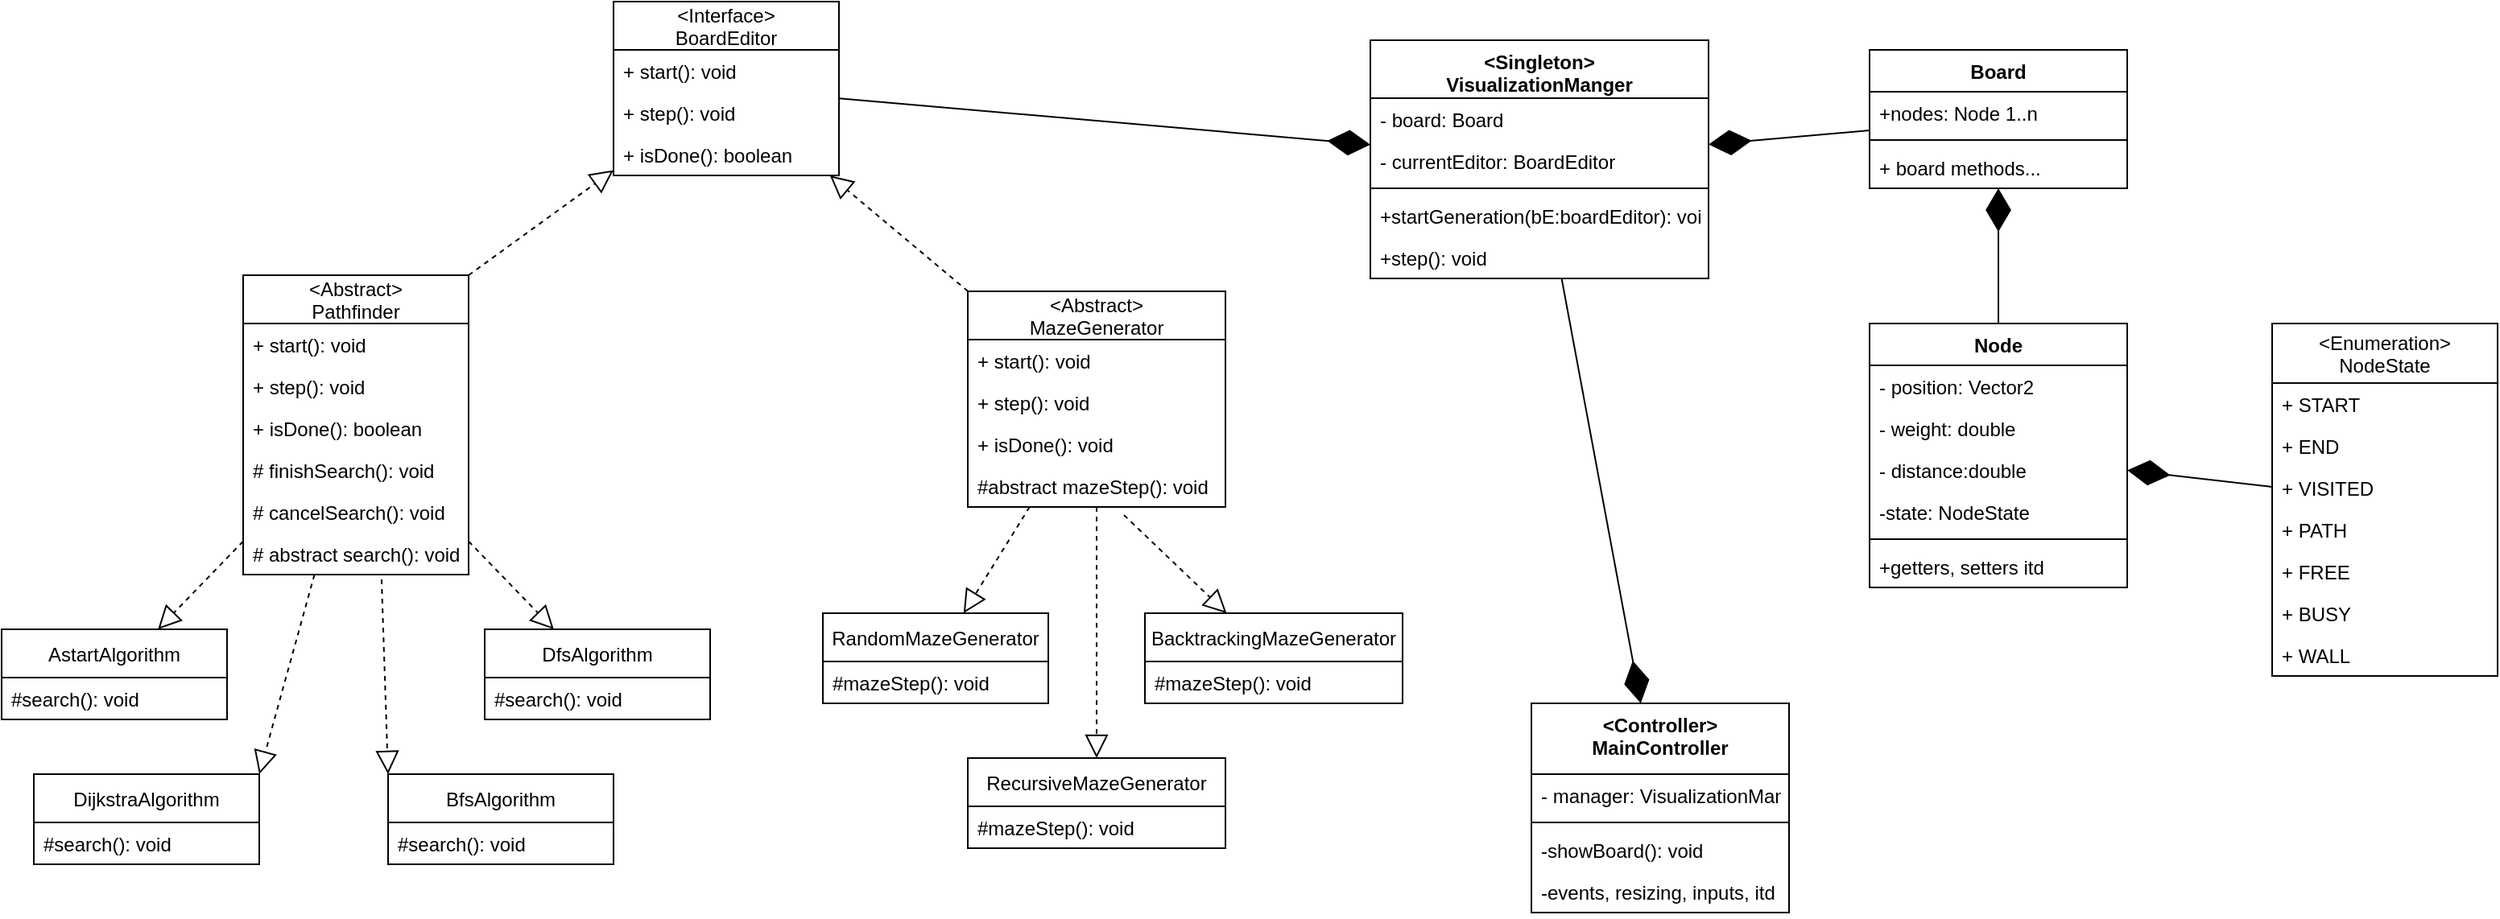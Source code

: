 <mxfile version="14.1.9" type="github">
  <diagram id="Gm6Hy6yaa58OBPsH1_0r" name="Page-1">
    <mxGraphModel dx="1483" dy="821" grid="1" gridSize="10" guides="1" tooltips="1" connect="1" arrows="1" fold="1" page="1" pageScale="1" pageWidth="827" pageHeight="1169" math="0" shadow="0">
      <root>
        <mxCell id="0" />
        <mxCell id="1" parent="0" />
        <mxCell id="QSlw-qcCWWi8ivHagHT_-1" value="&lt;Abstract&gt;&#xa;Pathfinder" style="swimlane;fontStyle=0;childLayout=stackLayout;horizontal=1;startSize=30;fillColor=none;horizontalStack=0;resizeParent=1;resizeParentMax=0;resizeLast=0;collapsible=1;marginBottom=0;direction=east;" vertex="1" parent="1">
          <mxGeometry x="160" y="190" width="140" height="186" as="geometry" />
        </mxCell>
        <mxCell id="QSlw-qcCWWi8ivHagHT_-2" value="+ start(): void" style="text;strokeColor=none;fillColor=none;align=left;verticalAlign=top;spacingLeft=4;spacingRight=4;overflow=hidden;rotatable=0;points=[[0,0.5],[1,0.5]];portConstraint=eastwest;" vertex="1" parent="QSlw-qcCWWi8ivHagHT_-1">
          <mxGeometry y="30" width="140" height="26" as="geometry" />
        </mxCell>
        <mxCell id="QSlw-qcCWWi8ivHagHT_-3" value="+ step(): void" style="text;strokeColor=none;fillColor=none;align=left;verticalAlign=top;spacingLeft=4;spacingRight=4;overflow=hidden;rotatable=0;points=[[0,0.5],[1,0.5]];portConstraint=eastwest;" vertex="1" parent="QSlw-qcCWWi8ivHagHT_-1">
          <mxGeometry y="56" width="140" height="26" as="geometry" />
        </mxCell>
        <mxCell id="QSlw-qcCWWi8ivHagHT_-13" value="+ isDone(): boolean" style="text;strokeColor=none;fillColor=none;align=left;verticalAlign=top;spacingLeft=4;spacingRight=4;overflow=hidden;rotatable=0;points=[[0,0.5],[1,0.5]];portConstraint=eastwest;" vertex="1" parent="QSlw-qcCWWi8ivHagHT_-1">
          <mxGeometry y="82" width="140" height="26" as="geometry" />
        </mxCell>
        <mxCell id="QSlw-qcCWWi8ivHagHT_-4" value="# finishSearch(): void" style="text;strokeColor=none;fillColor=none;align=left;verticalAlign=top;spacingLeft=4;spacingRight=4;overflow=hidden;rotatable=0;points=[[0,0.5],[1,0.5]];portConstraint=eastwest;fontStyle=0" vertex="1" parent="QSlw-qcCWWi8ivHagHT_-1">
          <mxGeometry y="108" width="140" height="26" as="geometry" />
        </mxCell>
        <mxCell id="QSlw-qcCWWi8ivHagHT_-5" value="# cancelSearch(): void" style="text;strokeColor=none;fillColor=none;align=left;verticalAlign=top;spacingLeft=4;spacingRight=4;overflow=hidden;rotatable=0;points=[[0,0.5],[1,0.5]];portConstraint=eastwest;fontStyle=0" vertex="1" parent="QSlw-qcCWWi8ivHagHT_-1">
          <mxGeometry y="134" width="140" height="26" as="geometry" />
        </mxCell>
        <mxCell id="QSlw-qcCWWi8ivHagHT_-6" value="# abstract search(): void" style="text;strokeColor=none;fillColor=none;align=left;verticalAlign=top;spacingLeft=4;spacingRight=4;overflow=hidden;rotatable=0;points=[[0,0.5],[1,0.5]];portConstraint=eastwest;fontStyle=0" vertex="1" parent="QSlw-qcCWWi8ivHagHT_-1">
          <mxGeometry y="160" width="140" height="26" as="geometry" />
        </mxCell>
        <mxCell id="QSlw-qcCWWi8ivHagHT_-7" value="&lt;Abstract&gt;&#xa;MazeGenerator" style="swimlane;fontStyle=0;childLayout=stackLayout;horizontal=1;startSize=30;fillColor=none;horizontalStack=0;resizeParent=1;resizeParentMax=0;resizeLast=0;collapsible=1;marginBottom=0;" vertex="1" parent="1">
          <mxGeometry x="610" y="200" width="160" height="134" as="geometry" />
        </mxCell>
        <mxCell id="QSlw-qcCWWi8ivHagHT_-8" value="+ start(): void" style="text;strokeColor=none;fillColor=none;align=left;verticalAlign=top;spacingLeft=4;spacingRight=4;overflow=hidden;rotatable=0;points=[[0,0.5],[1,0.5]];portConstraint=eastwest;" vertex="1" parent="QSlw-qcCWWi8ivHagHT_-7">
          <mxGeometry y="30" width="160" height="26" as="geometry" />
        </mxCell>
        <mxCell id="QSlw-qcCWWi8ivHagHT_-9" value="+ step(): void" style="text;strokeColor=none;fillColor=none;align=left;verticalAlign=top;spacingLeft=4;spacingRight=4;overflow=hidden;rotatable=0;points=[[0,0.5],[1,0.5]];portConstraint=eastwest;" vertex="1" parent="QSlw-qcCWWi8ivHagHT_-7">
          <mxGeometry y="56" width="160" height="26" as="geometry" />
        </mxCell>
        <mxCell id="QSlw-qcCWWi8ivHagHT_-14" value="+ isDone(): void" style="text;strokeColor=none;fillColor=none;align=left;verticalAlign=top;spacingLeft=4;spacingRight=4;overflow=hidden;rotatable=0;points=[[0,0.5],[1,0.5]];portConstraint=eastwest;" vertex="1" parent="QSlw-qcCWWi8ivHagHT_-7">
          <mxGeometry y="82" width="160" height="26" as="geometry" />
        </mxCell>
        <mxCell id="QSlw-qcCWWi8ivHagHT_-36" value="#abstract mazeStep(): void" style="text;strokeColor=none;fillColor=none;align=left;verticalAlign=top;spacingLeft=4;spacingRight=4;overflow=hidden;rotatable=0;points=[[0,0.5],[1,0.5]];portConstraint=eastwest;fontStyle=0" vertex="1" parent="QSlw-qcCWWi8ivHagHT_-7">
          <mxGeometry y="108" width="160" height="26" as="geometry" />
        </mxCell>
        <mxCell id="QSlw-qcCWWi8ivHagHT_-15" value="&lt;Interface&gt;&#xa;BoardEditor" style="swimlane;fontStyle=0;childLayout=stackLayout;horizontal=1;startSize=30;fillColor=none;horizontalStack=0;resizeParent=1;resizeParentMax=0;resizeLast=0;collapsible=1;marginBottom=0;" vertex="1" parent="1">
          <mxGeometry x="390" y="20" width="140" height="108" as="geometry" />
        </mxCell>
        <mxCell id="QSlw-qcCWWi8ivHagHT_-16" value="+ start(): void" style="text;strokeColor=none;fillColor=none;align=left;verticalAlign=top;spacingLeft=4;spacingRight=4;overflow=hidden;rotatable=0;points=[[0,0.5],[1,0.5]];portConstraint=eastwest;" vertex="1" parent="QSlw-qcCWWi8ivHagHT_-15">
          <mxGeometry y="30" width="140" height="26" as="geometry" />
        </mxCell>
        <mxCell id="QSlw-qcCWWi8ivHagHT_-17" value="+ step(): void" style="text;strokeColor=none;fillColor=none;align=left;verticalAlign=top;spacingLeft=4;spacingRight=4;overflow=hidden;rotatable=0;points=[[0,0.5],[1,0.5]];portConstraint=eastwest;" vertex="1" parent="QSlw-qcCWWi8ivHagHT_-15">
          <mxGeometry y="56" width="140" height="26" as="geometry" />
        </mxCell>
        <mxCell id="QSlw-qcCWWi8ivHagHT_-18" value="+ isDone(): boolean" style="text;strokeColor=none;fillColor=none;align=left;verticalAlign=top;spacingLeft=4;spacingRight=4;overflow=hidden;rotatable=0;points=[[0,0.5],[1,0.5]];portConstraint=eastwest;" vertex="1" parent="QSlw-qcCWWi8ivHagHT_-15">
          <mxGeometry y="82" width="140" height="26" as="geometry" />
        </mxCell>
        <mxCell id="QSlw-qcCWWi8ivHagHT_-24" value="AstartAlgorithm" style="swimlane;fontStyle=0;childLayout=stackLayout;horizontal=1;startSize=30;fillColor=none;horizontalStack=0;resizeParent=1;resizeParentMax=0;resizeLast=0;collapsible=1;marginBottom=0;" vertex="1" parent="1">
          <mxGeometry x="10" y="410" width="140" height="56" as="geometry" />
        </mxCell>
        <mxCell id="QSlw-qcCWWi8ivHagHT_-25" value="#search(): void" style="text;strokeColor=none;fillColor=none;align=left;verticalAlign=top;spacingLeft=4;spacingRight=4;overflow=hidden;rotatable=0;points=[[0,0.5],[1,0.5]];portConstraint=eastwest;" vertex="1" parent="QSlw-qcCWWi8ivHagHT_-24">
          <mxGeometry y="30" width="140" height="26" as="geometry" />
        </mxCell>
        <mxCell id="QSlw-qcCWWi8ivHagHT_-28" value="DfsAlgorithm" style="swimlane;fontStyle=0;childLayout=stackLayout;horizontal=1;startSize=30;fillColor=none;horizontalStack=0;resizeParent=1;resizeParentMax=0;resizeLast=0;collapsible=1;marginBottom=0;" vertex="1" parent="1">
          <mxGeometry x="310" y="410" width="140" height="56" as="geometry" />
        </mxCell>
        <mxCell id="QSlw-qcCWWi8ivHagHT_-29" value="#search(): void" style="text;strokeColor=none;fillColor=none;align=left;verticalAlign=top;spacingLeft=4;spacingRight=4;overflow=hidden;rotatable=0;points=[[0,0.5],[1,0.5]];portConstraint=eastwest;" vertex="1" parent="QSlw-qcCWWi8ivHagHT_-28">
          <mxGeometry y="30" width="140" height="26" as="geometry" />
        </mxCell>
        <mxCell id="QSlw-qcCWWi8ivHagHT_-30" value="BfsAlgorithm" style="swimlane;fontStyle=0;childLayout=stackLayout;horizontal=1;startSize=30;fillColor=none;horizontalStack=0;resizeParent=1;resizeParentMax=0;resizeLast=0;collapsible=1;marginBottom=0;" vertex="1" parent="1">
          <mxGeometry x="250" y="500" width="140" height="56" as="geometry" />
        </mxCell>
        <mxCell id="QSlw-qcCWWi8ivHagHT_-31" value="#search(): void" style="text;strokeColor=none;fillColor=none;align=left;verticalAlign=top;spacingLeft=4;spacingRight=4;overflow=hidden;rotatable=0;points=[[0,0.5],[1,0.5]];portConstraint=eastwest;" vertex="1" parent="QSlw-qcCWWi8ivHagHT_-30">
          <mxGeometry y="30" width="140" height="26" as="geometry" />
        </mxCell>
        <mxCell id="QSlw-qcCWWi8ivHagHT_-32" value="DijkstraAlgorithm" style="swimlane;fontStyle=0;childLayout=stackLayout;horizontal=1;startSize=30;fillColor=none;horizontalStack=0;resizeParent=1;resizeParentMax=0;resizeLast=0;collapsible=1;marginBottom=0;" vertex="1" parent="1">
          <mxGeometry x="30" y="500" width="140" height="56" as="geometry" />
        </mxCell>
        <mxCell id="QSlw-qcCWWi8ivHagHT_-33" value="#search(): void" style="text;strokeColor=none;fillColor=none;align=left;verticalAlign=top;spacingLeft=4;spacingRight=4;overflow=hidden;rotatable=0;points=[[0,0.5],[1,0.5]];portConstraint=eastwest;" vertex="1" parent="QSlw-qcCWWi8ivHagHT_-32">
          <mxGeometry y="30" width="140" height="26" as="geometry" />
        </mxCell>
        <mxCell id="QSlw-qcCWWi8ivHagHT_-34" value="RandomMazeGenerator" style="swimlane;fontStyle=0;childLayout=stackLayout;horizontal=1;startSize=30;fillColor=none;horizontalStack=0;resizeParent=1;resizeParentMax=0;resizeLast=0;collapsible=1;marginBottom=0;" vertex="1" parent="1">
          <mxGeometry x="520" y="400" width="140" height="56" as="geometry" />
        </mxCell>
        <mxCell id="QSlw-qcCWWi8ivHagHT_-35" value="#mazeStep(): void" style="text;strokeColor=none;fillColor=none;align=left;verticalAlign=top;spacingLeft=4;spacingRight=4;overflow=hidden;rotatable=0;points=[[0,0.5],[1,0.5]];portConstraint=eastwest;" vertex="1" parent="QSlw-qcCWWi8ivHagHT_-34">
          <mxGeometry y="30" width="140" height="26" as="geometry" />
        </mxCell>
        <mxCell id="QSlw-qcCWWi8ivHagHT_-37" value="BacktrackingMazeGenerator" style="swimlane;fontStyle=0;childLayout=stackLayout;horizontal=1;startSize=30;fillColor=none;horizontalStack=0;resizeParent=1;resizeParentMax=0;resizeLast=0;collapsible=1;marginBottom=0;" vertex="1" parent="1">
          <mxGeometry x="720" y="400" width="160" height="56" as="geometry" />
        </mxCell>
        <mxCell id="QSlw-qcCWWi8ivHagHT_-38" value="#mazeStep(): void" style="text;strokeColor=none;fillColor=none;align=left;verticalAlign=top;spacingLeft=4;spacingRight=4;overflow=hidden;rotatable=0;points=[[0,0.5],[1,0.5]];portConstraint=eastwest;" vertex="1" parent="QSlw-qcCWWi8ivHagHT_-37">
          <mxGeometry y="30" width="160" height="26" as="geometry" />
        </mxCell>
        <mxCell id="QSlw-qcCWWi8ivHagHT_-39" value="RecursiveMazeGenerator" style="swimlane;fontStyle=0;childLayout=stackLayout;horizontal=1;startSize=30;fillColor=none;horizontalStack=0;resizeParent=1;resizeParentMax=0;resizeLast=0;collapsible=1;marginBottom=0;" vertex="1" parent="1">
          <mxGeometry x="610" y="490" width="160" height="56" as="geometry" />
        </mxCell>
        <mxCell id="QSlw-qcCWWi8ivHagHT_-40" value="#mazeStep(): void" style="text;strokeColor=none;fillColor=none;align=left;verticalAlign=top;spacingLeft=4;spacingRight=4;overflow=hidden;rotatable=0;points=[[0,0.5],[1,0.5]];portConstraint=eastwest;" vertex="1" parent="QSlw-qcCWWi8ivHagHT_-39">
          <mxGeometry y="30" width="160" height="26" as="geometry" />
        </mxCell>
        <mxCell id="QSlw-qcCWWi8ivHagHT_-41" value="" style="endArrow=block;dashed=1;endFill=0;endSize=12;html=1;exitX=1;exitY=0;exitDx=0;exitDy=0;" edge="1" parent="1" source="QSlw-qcCWWi8ivHagHT_-1" target="QSlw-qcCWWi8ivHagHT_-15">
          <mxGeometry width="160" relative="1" as="geometry">
            <mxPoint x="390" y="170" as="sourcePoint" />
            <mxPoint x="410" y="210" as="targetPoint" />
          </mxGeometry>
        </mxCell>
        <mxCell id="QSlw-qcCWWi8ivHagHT_-42" value="" style="endArrow=block;dashed=1;endFill=0;endSize=12;html=1;" edge="1" parent="1" source="QSlw-qcCWWi8ivHagHT_-7" target="QSlw-qcCWWi8ivHagHT_-15">
          <mxGeometry width="160" relative="1" as="geometry">
            <mxPoint x="343.014" y="108" as="sourcePoint" />
            <mxPoint x="530" y="220" as="targetPoint" />
            <Array as="points" />
          </mxGeometry>
        </mxCell>
        <mxCell id="QSlw-qcCWWi8ivHagHT_-44" value="" style="endArrow=block;dashed=1;endFill=0;endSize=12;html=1;" edge="1" parent="1" source="QSlw-qcCWWi8ivHagHT_-1" target="QSlw-qcCWWi8ivHagHT_-28">
          <mxGeometry width="160" relative="1" as="geometry">
            <mxPoint x="185" y="475.25" as="sourcePoint" />
            <mxPoint x="275" y="410" as="targetPoint" />
          </mxGeometry>
        </mxCell>
        <mxCell id="QSlw-qcCWWi8ivHagHT_-45" value="" style="endArrow=block;dashed=1;endFill=0;endSize=12;html=1;" edge="1" parent="1" source="QSlw-qcCWWi8ivHagHT_-1" target="QSlw-qcCWWi8ivHagHT_-24">
          <mxGeometry width="160" relative="1" as="geometry">
            <mxPoint x="300" y="355.333" as="sourcePoint" />
            <mxPoint x="352.903" y="410" as="targetPoint" />
          </mxGeometry>
        </mxCell>
        <mxCell id="QSlw-qcCWWi8ivHagHT_-46" value="" style="endArrow=block;dashed=1;endFill=0;endSize=12;html=1;entryX=1;entryY=0;entryDx=0;entryDy=0;" edge="1" parent="1" source="QSlw-qcCWWi8ivHagHT_-1" target="QSlw-qcCWWi8ivHagHT_-32">
          <mxGeometry width="160" relative="1" as="geometry">
            <mxPoint x="160" y="355.333" as="sourcePoint" />
            <mxPoint x="107.097" y="410" as="targetPoint" />
          </mxGeometry>
        </mxCell>
        <mxCell id="QSlw-qcCWWi8ivHagHT_-48" value="" style="endArrow=block;dashed=1;endFill=0;endSize=12;html=1;entryX=0;entryY=0;entryDx=0;entryDy=0;exitX=0.614;exitY=1.115;exitDx=0;exitDy=0;exitPerimeter=0;" edge="1" parent="1" source="QSlw-qcCWWi8ivHagHT_-6" target="QSlw-qcCWWi8ivHagHT_-30">
          <mxGeometry width="160" relative="1" as="geometry">
            <mxPoint x="204.286" y="376" as="sourcePoint" />
            <mxPoint x="170" y="500" as="targetPoint" />
          </mxGeometry>
        </mxCell>
        <mxCell id="QSlw-qcCWWi8ivHagHT_-49" value="" style="endArrow=block;dashed=1;endFill=0;endSize=12;html=1;exitX=0.606;exitY=1.192;exitDx=0;exitDy=0;exitPerimeter=0;" edge="1" parent="1" source="QSlw-qcCWWi8ivHagHT_-36" target="QSlw-qcCWWi8ivHagHT_-37">
          <mxGeometry width="160" relative="1" as="geometry">
            <mxPoint x="720" y="334.003" as="sourcePoint" />
            <mxPoint x="772.903" y="388.67" as="targetPoint" />
          </mxGeometry>
        </mxCell>
        <mxCell id="QSlw-qcCWWi8ivHagHT_-50" value="" style="endArrow=block;dashed=1;endFill=0;endSize=12;html=1;" edge="1" parent="1" source="QSlw-qcCWWi8ivHagHT_-7" target="QSlw-qcCWWi8ivHagHT_-34">
          <mxGeometry width="160" relative="1" as="geometry">
            <mxPoint x="640" y="338.992" as="sourcePoint" />
            <mxPoint x="703.772" y="400" as="targetPoint" />
          </mxGeometry>
        </mxCell>
        <mxCell id="QSlw-qcCWWi8ivHagHT_-51" value="" style="endArrow=block;dashed=1;endFill=0;endSize=12;html=1;" edge="1" parent="1" source="QSlw-qcCWWi8ivHagHT_-7" target="QSlw-qcCWWi8ivHagHT_-39">
          <mxGeometry width="160" relative="1" as="geometry">
            <mxPoint x="648.385" y="334" as="sourcePoint" />
            <mxPoint x="607.391" y="400" as="targetPoint" />
          </mxGeometry>
        </mxCell>
        <mxCell id="QSlw-qcCWWi8ivHagHT_-57" value="Board" style="swimlane;fontStyle=1;align=center;verticalAlign=top;childLayout=stackLayout;horizontal=1;startSize=26;horizontalStack=0;resizeParent=1;resizeParentMax=0;resizeLast=0;collapsible=1;marginBottom=0;" vertex="1" parent="1">
          <mxGeometry x="1170" y="50" width="160" height="86" as="geometry" />
        </mxCell>
        <mxCell id="QSlw-qcCWWi8ivHagHT_-58" value="+nodes: Node 1..n" style="text;strokeColor=none;fillColor=none;align=left;verticalAlign=top;spacingLeft=4;spacingRight=4;overflow=hidden;rotatable=0;points=[[0,0.5],[1,0.5]];portConstraint=eastwest;" vertex="1" parent="QSlw-qcCWWi8ivHagHT_-57">
          <mxGeometry y="26" width="160" height="26" as="geometry" />
        </mxCell>
        <mxCell id="QSlw-qcCWWi8ivHagHT_-59" value="" style="line;strokeWidth=1;fillColor=none;align=left;verticalAlign=middle;spacingTop=-1;spacingLeft=3;spacingRight=3;rotatable=0;labelPosition=right;points=[];portConstraint=eastwest;" vertex="1" parent="QSlw-qcCWWi8ivHagHT_-57">
          <mxGeometry y="52" width="160" height="8" as="geometry" />
        </mxCell>
        <mxCell id="QSlw-qcCWWi8ivHagHT_-60" value="+ board methods..." style="text;strokeColor=none;fillColor=none;align=left;verticalAlign=top;spacingLeft=4;spacingRight=4;overflow=hidden;rotatable=0;points=[[0,0.5],[1,0.5]];portConstraint=eastwest;" vertex="1" parent="QSlw-qcCWWi8ivHagHT_-57">
          <mxGeometry y="60" width="160" height="26" as="geometry" />
        </mxCell>
        <mxCell id="QSlw-qcCWWi8ivHagHT_-66" value="&lt;Singleton&gt;&#xa;VisualizationManger" style="swimlane;fontStyle=1;align=center;verticalAlign=top;childLayout=stackLayout;horizontal=1;startSize=36;horizontalStack=0;resizeParent=1;resizeParentMax=0;resizeLast=0;collapsible=1;marginBottom=0;" vertex="1" parent="1">
          <mxGeometry x="860" y="44" width="210" height="148" as="geometry" />
        </mxCell>
        <mxCell id="QSlw-qcCWWi8ivHagHT_-67" value="- board: Board" style="text;strokeColor=none;fillColor=none;align=left;verticalAlign=top;spacingLeft=4;spacingRight=4;overflow=hidden;rotatable=0;points=[[0,0.5],[1,0.5]];portConstraint=eastwest;" vertex="1" parent="QSlw-qcCWWi8ivHagHT_-66">
          <mxGeometry y="36" width="210" height="26" as="geometry" />
        </mxCell>
        <mxCell id="QSlw-qcCWWi8ivHagHT_-70" value="- currentEditor: BoardEditor" style="text;strokeColor=none;fillColor=none;align=left;verticalAlign=top;spacingLeft=4;spacingRight=4;overflow=hidden;rotatable=0;points=[[0,0.5],[1,0.5]];portConstraint=eastwest;" vertex="1" parent="QSlw-qcCWWi8ivHagHT_-66">
          <mxGeometry y="62" width="210" height="26" as="geometry" />
        </mxCell>
        <mxCell id="QSlw-qcCWWi8ivHagHT_-68" value="" style="line;strokeWidth=1;fillColor=none;align=left;verticalAlign=middle;spacingTop=-1;spacingLeft=3;spacingRight=3;rotatable=0;labelPosition=right;points=[];portConstraint=eastwest;" vertex="1" parent="QSlw-qcCWWi8ivHagHT_-66">
          <mxGeometry y="88" width="210" height="8" as="geometry" />
        </mxCell>
        <mxCell id="QSlw-qcCWWi8ivHagHT_-69" value="+startGeneration(bE:boardEditor): void" style="text;strokeColor=none;fillColor=none;align=left;verticalAlign=top;spacingLeft=4;spacingRight=4;overflow=hidden;rotatable=0;points=[[0,0.5],[1,0.5]];portConstraint=eastwest;" vertex="1" parent="QSlw-qcCWWi8ivHagHT_-66">
          <mxGeometry y="96" width="210" height="26" as="geometry" />
        </mxCell>
        <mxCell id="QSlw-qcCWWi8ivHagHT_-71" value="+step(): void" style="text;strokeColor=none;fillColor=none;align=left;verticalAlign=top;spacingLeft=4;spacingRight=4;overflow=hidden;rotatable=0;points=[[0,0.5],[1,0.5]];portConstraint=eastwest;" vertex="1" parent="QSlw-qcCWWi8ivHagHT_-66">
          <mxGeometry y="122" width="210" height="26" as="geometry" />
        </mxCell>
        <mxCell id="QSlw-qcCWWi8ivHagHT_-72" value="" style="endArrow=diamondThin;endFill=1;endSize=24;html=1;" edge="1" parent="1" source="QSlw-qcCWWi8ivHagHT_-57" target="QSlw-qcCWWi8ivHagHT_-66">
          <mxGeometry width="160" relative="1" as="geometry">
            <mxPoint x="630" y="70" as="sourcePoint" />
            <mxPoint x="790" y="70" as="targetPoint" />
          </mxGeometry>
        </mxCell>
        <mxCell id="QSlw-qcCWWi8ivHagHT_-73" value="" style="endArrow=diamondThin;endFill=1;endSize=24;html=1;" edge="1" parent="1" source="QSlw-qcCWWi8ivHagHT_-15" target="QSlw-qcCWWi8ivHagHT_-66">
          <mxGeometry width="160" relative="1" as="geometry">
            <mxPoint x="731" y="93.537" as="sourcePoint" />
            <mxPoint x="640" y="100.461" as="targetPoint" />
          </mxGeometry>
        </mxCell>
        <mxCell id="QSlw-qcCWWi8ivHagHT_-74" value="Node" style="swimlane;fontStyle=1;align=center;verticalAlign=top;childLayout=stackLayout;horizontal=1;startSize=26;horizontalStack=0;resizeParent=1;resizeParentMax=0;resizeLast=0;collapsible=1;marginBottom=0;" vertex="1" parent="1">
          <mxGeometry x="1170" y="220" width="160" height="164" as="geometry" />
        </mxCell>
        <mxCell id="QSlw-qcCWWi8ivHagHT_-75" value="- position: Vector2" style="text;strokeColor=none;fillColor=none;align=left;verticalAlign=top;spacingLeft=4;spacingRight=4;overflow=hidden;rotatable=0;points=[[0,0.5],[1,0.5]];portConstraint=eastwest;" vertex="1" parent="QSlw-qcCWWi8ivHagHT_-74">
          <mxGeometry y="26" width="160" height="26" as="geometry" />
        </mxCell>
        <mxCell id="QSlw-qcCWWi8ivHagHT_-78" value="- weight: double" style="text;strokeColor=none;fillColor=none;align=left;verticalAlign=top;spacingLeft=4;spacingRight=4;overflow=hidden;rotatable=0;points=[[0,0.5],[1,0.5]];portConstraint=eastwest;" vertex="1" parent="QSlw-qcCWWi8ivHagHT_-74">
          <mxGeometry y="52" width="160" height="26" as="geometry" />
        </mxCell>
        <mxCell id="QSlw-qcCWWi8ivHagHT_-79" value="- distance:double" style="text;strokeColor=none;fillColor=none;align=left;verticalAlign=top;spacingLeft=4;spacingRight=4;overflow=hidden;rotatable=0;points=[[0,0.5],[1,0.5]];portConstraint=eastwest;" vertex="1" parent="QSlw-qcCWWi8ivHagHT_-74">
          <mxGeometry y="78" width="160" height="26" as="geometry" />
        </mxCell>
        <mxCell id="QSlw-qcCWWi8ivHagHT_-80" value="-state: NodeState" style="text;strokeColor=none;fillColor=none;align=left;verticalAlign=top;spacingLeft=4;spacingRight=4;overflow=hidden;rotatable=0;points=[[0,0.5],[1,0.5]];portConstraint=eastwest;" vertex="1" parent="QSlw-qcCWWi8ivHagHT_-74">
          <mxGeometry y="104" width="160" height="26" as="geometry" />
        </mxCell>
        <mxCell id="QSlw-qcCWWi8ivHagHT_-76" value="" style="line;strokeWidth=1;fillColor=none;align=left;verticalAlign=middle;spacingTop=-1;spacingLeft=3;spacingRight=3;rotatable=0;labelPosition=right;points=[];portConstraint=eastwest;" vertex="1" parent="QSlw-qcCWWi8ivHagHT_-74">
          <mxGeometry y="130" width="160" height="8" as="geometry" />
        </mxCell>
        <mxCell id="QSlw-qcCWWi8ivHagHT_-77" value="+getters, setters itd" style="text;strokeColor=none;fillColor=none;align=left;verticalAlign=top;spacingLeft=4;spacingRight=4;overflow=hidden;rotatable=0;points=[[0,0.5],[1,0.5]];portConstraint=eastwest;" vertex="1" parent="QSlw-qcCWWi8ivHagHT_-74">
          <mxGeometry y="138" width="160" height="26" as="geometry" />
        </mxCell>
        <mxCell id="QSlw-qcCWWi8ivHagHT_-81" value="" style="endArrow=diamondThin;endFill=1;endSize=24;html=1;" edge="1" parent="1" source="QSlw-qcCWWi8ivHagHT_-74" target="QSlw-qcCWWi8ivHagHT_-57">
          <mxGeometry width="160" relative="1" as="geometry">
            <mxPoint x="1160" y="189.998" as="sourcePoint" />
            <mxPoint x="1060" y="198.769" as="targetPoint" />
          </mxGeometry>
        </mxCell>
        <mxCell id="QSlw-qcCWWi8ivHagHT_-82" value="&lt;Enumeration&gt;&#xa;NodeState" style="swimlane;fontStyle=0;childLayout=stackLayout;horizontal=1;startSize=37;fillColor=none;horizontalStack=0;resizeParent=1;resizeParentMax=0;resizeLast=0;collapsible=1;marginBottom=0;" vertex="1" parent="1">
          <mxGeometry x="1420" y="220" width="140" height="219" as="geometry" />
        </mxCell>
        <mxCell id="QSlw-qcCWWi8ivHagHT_-83" value="+ START" style="text;strokeColor=none;fillColor=none;align=left;verticalAlign=top;spacingLeft=4;spacingRight=4;overflow=hidden;rotatable=0;points=[[0,0.5],[1,0.5]];portConstraint=eastwest;" vertex="1" parent="QSlw-qcCWWi8ivHagHT_-82">
          <mxGeometry y="37" width="140" height="26" as="geometry" />
        </mxCell>
        <mxCell id="QSlw-qcCWWi8ivHagHT_-88" value="+ END" style="text;strokeColor=none;fillColor=none;align=left;verticalAlign=top;spacingLeft=4;spacingRight=4;overflow=hidden;rotatable=0;points=[[0,0.5],[1,0.5]];portConstraint=eastwest;" vertex="1" parent="QSlw-qcCWWi8ivHagHT_-82">
          <mxGeometry y="63" width="140" height="26" as="geometry" />
        </mxCell>
        <mxCell id="QSlw-qcCWWi8ivHagHT_-89" value="+ VISITED" style="text;strokeColor=none;fillColor=none;align=left;verticalAlign=top;spacingLeft=4;spacingRight=4;overflow=hidden;rotatable=0;points=[[0,0.5],[1,0.5]];portConstraint=eastwest;" vertex="1" parent="QSlw-qcCWWi8ivHagHT_-82">
          <mxGeometry y="89" width="140" height="26" as="geometry" />
        </mxCell>
        <mxCell id="QSlw-qcCWWi8ivHagHT_-92" value="+ PATH" style="text;strokeColor=none;fillColor=none;align=left;verticalAlign=top;spacingLeft=4;spacingRight=4;overflow=hidden;rotatable=0;points=[[0,0.5],[1,0.5]];portConstraint=eastwest;" vertex="1" parent="QSlw-qcCWWi8ivHagHT_-82">
          <mxGeometry y="115" width="140" height="26" as="geometry" />
        </mxCell>
        <mxCell id="QSlw-qcCWWi8ivHagHT_-91" value="+ FREE" style="text;strokeColor=none;fillColor=none;align=left;verticalAlign=top;spacingLeft=4;spacingRight=4;overflow=hidden;rotatable=0;points=[[0,0.5],[1,0.5]];portConstraint=eastwest;" vertex="1" parent="QSlw-qcCWWi8ivHagHT_-82">
          <mxGeometry y="141" width="140" height="26" as="geometry" />
        </mxCell>
        <mxCell id="QSlw-qcCWWi8ivHagHT_-90" value="+ BUSY" style="text;strokeColor=none;fillColor=none;align=left;verticalAlign=top;spacingLeft=4;spacingRight=4;overflow=hidden;rotatable=0;points=[[0,0.5],[1,0.5]];portConstraint=eastwest;" vertex="1" parent="QSlw-qcCWWi8ivHagHT_-82">
          <mxGeometry y="167" width="140" height="26" as="geometry" />
        </mxCell>
        <mxCell id="QSlw-qcCWWi8ivHagHT_-93" value="+ WALL" style="text;strokeColor=none;fillColor=none;align=left;verticalAlign=top;spacingLeft=4;spacingRight=4;overflow=hidden;rotatable=0;points=[[0,0.5],[1,0.5]];portConstraint=eastwest;" vertex="1" parent="QSlw-qcCWWi8ivHagHT_-82">
          <mxGeometry y="193" width="140" height="26" as="geometry" />
        </mxCell>
        <mxCell id="QSlw-qcCWWi8ivHagHT_-94" value="" style="endArrow=diamondThin;endFill=1;endSize=24;html=1;" edge="1" parent="1" source="QSlw-qcCWWi8ivHagHT_-82" target="QSlw-qcCWWi8ivHagHT_-74">
          <mxGeometry width="160" relative="1" as="geometry">
            <mxPoint x="1380" y="254" as="sourcePoint" />
            <mxPoint x="1380" y="170" as="targetPoint" />
          </mxGeometry>
        </mxCell>
        <mxCell id="QSlw-qcCWWi8ivHagHT_-95" value="&lt;Controller&gt;&#xa;MainController&#xa;" style="swimlane;fontStyle=1;align=center;verticalAlign=top;childLayout=stackLayout;horizontal=1;startSize=44;horizontalStack=0;resizeParent=1;resizeParentMax=0;resizeLast=0;collapsible=1;marginBottom=0;" vertex="1" parent="1">
          <mxGeometry x="960" y="456" width="160" height="130" as="geometry" />
        </mxCell>
        <mxCell id="QSlw-qcCWWi8ivHagHT_-96" value="- manager: VisualizationManager" style="text;strokeColor=none;fillColor=none;align=left;verticalAlign=top;spacingLeft=4;spacingRight=4;overflow=hidden;rotatable=0;points=[[0,0.5],[1,0.5]];portConstraint=eastwest;" vertex="1" parent="QSlw-qcCWWi8ivHagHT_-95">
          <mxGeometry y="44" width="160" height="26" as="geometry" />
        </mxCell>
        <mxCell id="QSlw-qcCWWi8ivHagHT_-97" value="" style="line;strokeWidth=1;fillColor=none;align=left;verticalAlign=middle;spacingTop=-1;spacingLeft=3;spacingRight=3;rotatable=0;labelPosition=right;points=[];portConstraint=eastwest;" vertex="1" parent="QSlw-qcCWWi8ivHagHT_-95">
          <mxGeometry y="70" width="160" height="8" as="geometry" />
        </mxCell>
        <mxCell id="QSlw-qcCWWi8ivHagHT_-98" value="-showBoard(): void" style="text;strokeColor=none;fillColor=none;align=left;verticalAlign=top;spacingLeft=4;spacingRight=4;overflow=hidden;rotatable=0;points=[[0,0.5],[1,0.5]];portConstraint=eastwest;" vertex="1" parent="QSlw-qcCWWi8ivHagHT_-95">
          <mxGeometry y="78" width="160" height="26" as="geometry" />
        </mxCell>
        <mxCell id="QSlw-qcCWWi8ivHagHT_-99" value="-events, resizing, inputs, itd" style="text;strokeColor=none;fillColor=none;align=left;verticalAlign=top;spacingLeft=4;spacingRight=4;overflow=hidden;rotatable=0;points=[[0,0.5],[1,0.5]];portConstraint=eastwest;" vertex="1" parent="QSlw-qcCWWi8ivHagHT_-95">
          <mxGeometry y="104" width="160" height="26" as="geometry" />
        </mxCell>
        <mxCell id="QSlw-qcCWWi8ivHagHT_-100" value="" style="endArrow=diamondThin;endFill=1;endSize=24;html=1;" edge="1" parent="1" source="QSlw-qcCWWi8ivHagHT_-66" target="QSlw-qcCWWi8ivHagHT_-95">
          <mxGeometry width="160" relative="1" as="geometry">
            <mxPoint x="980" y="371.5" as="sourcePoint" />
            <mxPoint x="980" y="287.5" as="targetPoint" />
          </mxGeometry>
        </mxCell>
      </root>
    </mxGraphModel>
  </diagram>
</mxfile>
